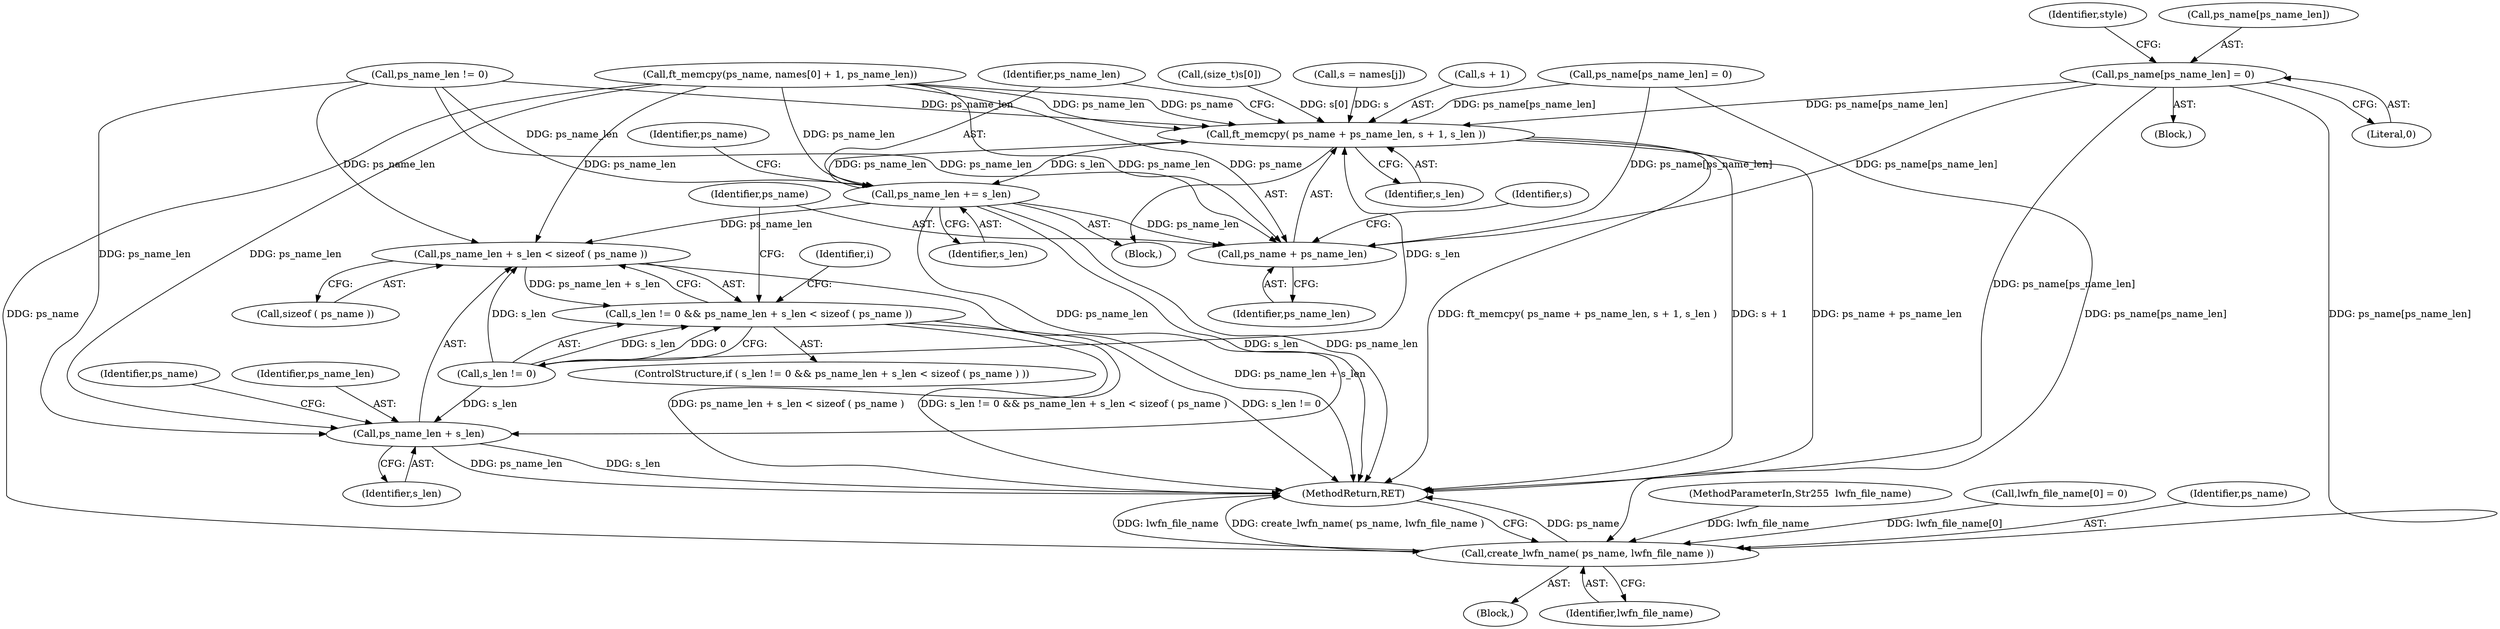 digraph "0_savannah_18a8f0d9943369449bc4de92d411c78fb08d616c@array" {
"1000296" [label="(Call,ps_name[ps_name_len] = 0)"];
"1000384" [label="(Call,ft_memcpy( ps_name + ps_name_len, s + 1, s_len ))"];
"1000392" [label="(Call,ps_name_len += s_len)"];
"1000377" [label="(Call,ps_name_len + s_len < sizeof ( ps_name ))"];
"1000373" [label="(Call,s_len != 0 && ps_name_len + s_len < sizeof ( ps_name ))"];
"1000378" [label="(Call,ps_name_len + s_len)"];
"1000385" [label="(Call,ps_name + ps_name_len)"];
"1000400" [label="(Call,create_lwfn_name( ps_name, lwfn_file_name ))"];
"1000388" [label="(Call,s + 1)"];
"1000392" [label="(Call,ps_name_len += s_len)"];
"1000380" [label="(Identifier,s_len)"];
"1000279" [label="(Call,ps_name_len != 0)"];
"1000367" [label="(Call,(size_t)s[0])"];
"1000385" [label="(Call,ps_name + ps_name_len)"];
"1000393" [label="(Identifier,ps_name_len)"];
"1000374" [label="(Call,s_len != 0)"];
"1000283" [label="(Call,ft_memcpy(ps_name, names[0] + 1, ps_name_len))"];
"1000340" [label="(Identifier,i)"];
"1000391" [label="(Identifier,s_len)"];
"1000306" [label="(Identifier,style)"];
"1000297" [label="(Call,ps_name[ps_name_len])"];
"1000357" [label="(Call,s = names[j])"];
"1000296" [label="(Call,ps_name[ps_name_len] = 0)"];
"1000282" [label="(Block,)"];
"1000403" [label="(MethodReturn,RET)"];
"1000382" [label="(Identifier,ps_name)"];
"1000377" [label="(Call,ps_name_len + s_len < sizeof ( ps_name ))"];
"1000381" [label="(Call,sizeof ( ps_name ))"];
"1000372" [label="(ControlStructure,if ( s_len != 0 && ps_name_len + s_len < sizeof ( ps_name ) ))"];
"1000379" [label="(Identifier,ps_name_len)"];
"1000389" [label="(Identifier,s)"];
"1000108" [label="(MethodParameterIn,Str255  lwfn_file_name)"];
"1000395" [label="(Call,ps_name[ps_name_len] = 0)"];
"1000373" [label="(Call,s_len != 0 && ps_name_len + s_len < sizeof ( ps_name ))"];
"1000202" [label="(Block,)"];
"1000378" [label="(Call,ps_name_len + s_len)"];
"1000397" [label="(Identifier,ps_name)"];
"1000386" [label="(Identifier,ps_name)"];
"1000400" [label="(Call,create_lwfn_name( ps_name, lwfn_file_name ))"];
"1000122" [label="(Call,lwfn_file_name[0] = 0)"];
"1000402" [label="(Identifier,lwfn_file_name)"];
"1000384" [label="(Call,ft_memcpy( ps_name + ps_name_len, s + 1, s_len ))"];
"1000383" [label="(Block,)"];
"1000300" [label="(Literal,0)"];
"1000401" [label="(Identifier,ps_name)"];
"1000394" [label="(Identifier,s_len)"];
"1000387" [label="(Identifier,ps_name_len)"];
"1000296" -> "1000282"  [label="AST: "];
"1000296" -> "1000300"  [label="CFG: "];
"1000297" -> "1000296"  [label="AST: "];
"1000300" -> "1000296"  [label="AST: "];
"1000306" -> "1000296"  [label="CFG: "];
"1000296" -> "1000403"  [label="DDG: ps_name[ps_name_len]"];
"1000296" -> "1000384"  [label="DDG: ps_name[ps_name_len]"];
"1000296" -> "1000385"  [label="DDG: ps_name[ps_name_len]"];
"1000296" -> "1000400"  [label="DDG: ps_name[ps_name_len]"];
"1000384" -> "1000383"  [label="AST: "];
"1000384" -> "1000391"  [label="CFG: "];
"1000385" -> "1000384"  [label="AST: "];
"1000388" -> "1000384"  [label="AST: "];
"1000391" -> "1000384"  [label="AST: "];
"1000393" -> "1000384"  [label="CFG: "];
"1000384" -> "1000403"  [label="DDG: ft_memcpy( ps_name + ps_name_len, s + 1, s_len )"];
"1000384" -> "1000403"  [label="DDG: s + 1"];
"1000384" -> "1000403"  [label="DDG: ps_name + ps_name_len"];
"1000395" -> "1000384"  [label="DDG: ps_name[ps_name_len]"];
"1000283" -> "1000384"  [label="DDG: ps_name"];
"1000283" -> "1000384"  [label="DDG: ps_name_len"];
"1000392" -> "1000384"  [label="DDG: ps_name_len"];
"1000279" -> "1000384"  [label="DDG: ps_name_len"];
"1000367" -> "1000384"  [label="DDG: s[0]"];
"1000357" -> "1000384"  [label="DDG: s"];
"1000374" -> "1000384"  [label="DDG: s_len"];
"1000384" -> "1000392"  [label="DDG: s_len"];
"1000392" -> "1000383"  [label="AST: "];
"1000392" -> "1000394"  [label="CFG: "];
"1000393" -> "1000392"  [label="AST: "];
"1000394" -> "1000392"  [label="AST: "];
"1000397" -> "1000392"  [label="CFG: "];
"1000392" -> "1000403"  [label="DDG: s_len"];
"1000392" -> "1000403"  [label="DDG: ps_name_len"];
"1000392" -> "1000377"  [label="DDG: ps_name_len"];
"1000392" -> "1000378"  [label="DDG: ps_name_len"];
"1000392" -> "1000385"  [label="DDG: ps_name_len"];
"1000283" -> "1000392"  [label="DDG: ps_name_len"];
"1000279" -> "1000392"  [label="DDG: ps_name_len"];
"1000377" -> "1000373"  [label="AST: "];
"1000377" -> "1000381"  [label="CFG: "];
"1000378" -> "1000377"  [label="AST: "];
"1000381" -> "1000377"  [label="AST: "];
"1000373" -> "1000377"  [label="CFG: "];
"1000377" -> "1000403"  [label="DDG: ps_name_len + s_len"];
"1000377" -> "1000373"  [label="DDG: ps_name_len + s_len"];
"1000283" -> "1000377"  [label="DDG: ps_name_len"];
"1000279" -> "1000377"  [label="DDG: ps_name_len"];
"1000374" -> "1000377"  [label="DDG: s_len"];
"1000373" -> "1000372"  [label="AST: "];
"1000373" -> "1000374"  [label="CFG: "];
"1000374" -> "1000373"  [label="AST: "];
"1000386" -> "1000373"  [label="CFG: "];
"1000340" -> "1000373"  [label="CFG: "];
"1000373" -> "1000403"  [label="DDG: ps_name_len + s_len < sizeof ( ps_name )"];
"1000373" -> "1000403"  [label="DDG: s_len != 0 && ps_name_len + s_len < sizeof ( ps_name )"];
"1000373" -> "1000403"  [label="DDG: s_len != 0"];
"1000374" -> "1000373"  [label="DDG: s_len"];
"1000374" -> "1000373"  [label="DDG: 0"];
"1000378" -> "1000380"  [label="CFG: "];
"1000379" -> "1000378"  [label="AST: "];
"1000380" -> "1000378"  [label="AST: "];
"1000382" -> "1000378"  [label="CFG: "];
"1000378" -> "1000403"  [label="DDG: s_len"];
"1000378" -> "1000403"  [label="DDG: ps_name_len"];
"1000283" -> "1000378"  [label="DDG: ps_name_len"];
"1000279" -> "1000378"  [label="DDG: ps_name_len"];
"1000374" -> "1000378"  [label="DDG: s_len"];
"1000385" -> "1000387"  [label="CFG: "];
"1000386" -> "1000385"  [label="AST: "];
"1000387" -> "1000385"  [label="AST: "];
"1000389" -> "1000385"  [label="CFG: "];
"1000395" -> "1000385"  [label="DDG: ps_name[ps_name_len]"];
"1000283" -> "1000385"  [label="DDG: ps_name"];
"1000283" -> "1000385"  [label="DDG: ps_name_len"];
"1000279" -> "1000385"  [label="DDG: ps_name_len"];
"1000400" -> "1000202"  [label="AST: "];
"1000400" -> "1000402"  [label="CFG: "];
"1000401" -> "1000400"  [label="AST: "];
"1000402" -> "1000400"  [label="AST: "];
"1000403" -> "1000400"  [label="CFG: "];
"1000400" -> "1000403"  [label="DDG: ps_name"];
"1000400" -> "1000403"  [label="DDG: lwfn_file_name"];
"1000400" -> "1000403"  [label="DDG: create_lwfn_name( ps_name, lwfn_file_name )"];
"1000395" -> "1000400"  [label="DDG: ps_name[ps_name_len]"];
"1000283" -> "1000400"  [label="DDG: ps_name"];
"1000122" -> "1000400"  [label="DDG: lwfn_file_name[0]"];
"1000108" -> "1000400"  [label="DDG: lwfn_file_name"];
}
